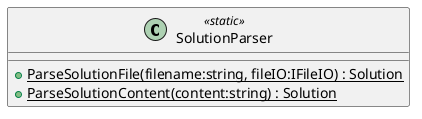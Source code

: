 @startuml
class SolutionParser <<static>> {
    + {static} ParseSolutionFile(filename:string, fileIO:IFileIO) : Solution
    + {static} ParseSolutionContent(content:string) : Solution
}
@enduml
